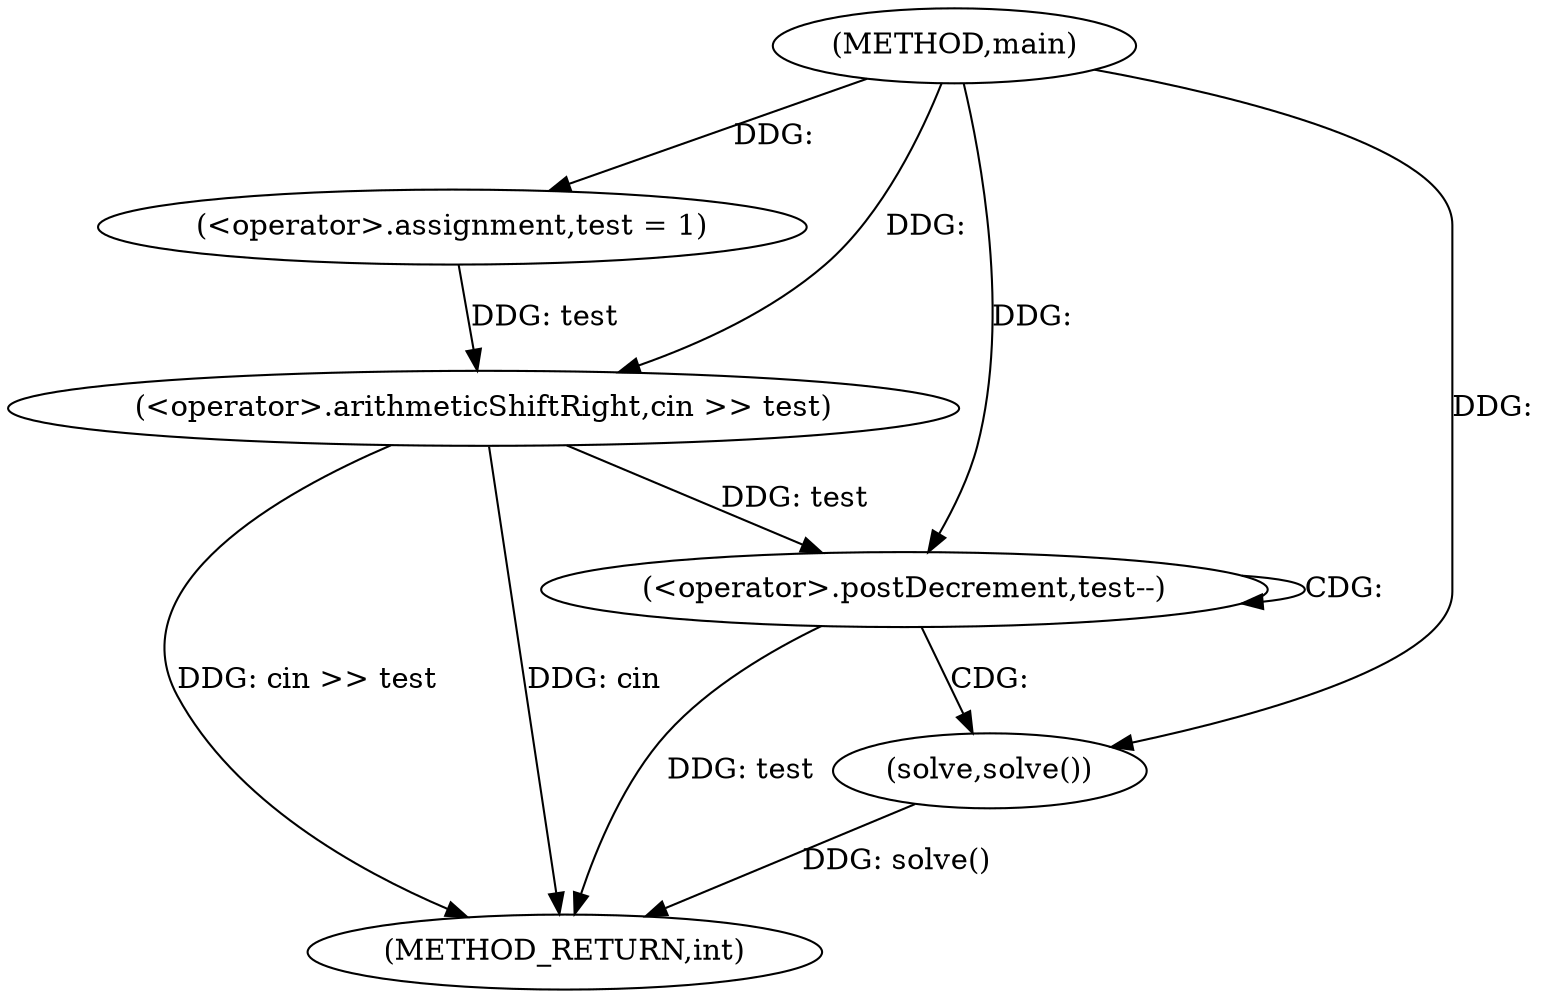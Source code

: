 digraph "main" {  
"1000219" [label = "(METHOD,main)" ]
"1000232" [label = "(METHOD_RETURN,int)" ]
"1000222" [label = "(<operator>.assignment,test = 1)" ]
"1000225" [label = "(<operator>.arithmeticShiftRight,cin >> test)" ]
"1000229" [label = "(<operator>.postDecrement,test--)" ]
"1000231" [label = "(solve,solve())" ]
  "1000225" -> "1000232"  [ label = "DDG: cin >> test"] 
  "1000229" -> "1000232"  [ label = "DDG: test"] 
  "1000231" -> "1000232"  [ label = "DDG: solve()"] 
  "1000225" -> "1000232"  [ label = "DDG: cin"] 
  "1000219" -> "1000222"  [ label = "DDG: "] 
  "1000219" -> "1000225"  [ label = "DDG: "] 
  "1000222" -> "1000225"  [ label = "DDG: test"] 
  "1000219" -> "1000231"  [ label = "DDG: "] 
  "1000225" -> "1000229"  [ label = "DDG: test"] 
  "1000219" -> "1000229"  [ label = "DDG: "] 
  "1000229" -> "1000231"  [ label = "CDG: "] 
  "1000229" -> "1000229"  [ label = "CDG: "] 
}
